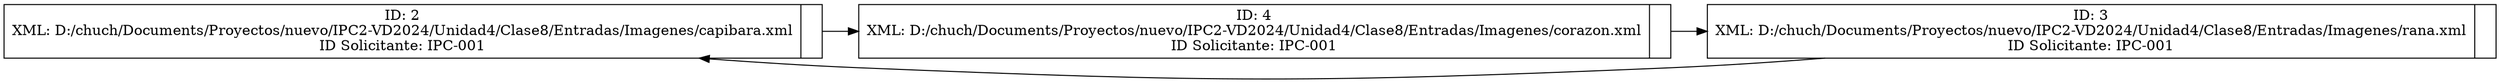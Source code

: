 digraph G {
    rankdir=LR;
    node[shape=record, height=.1]
nodo0[label="{ID: 2\nXML: D:/chuch/Documents/Proyectos/nuevo/IPC2-VD2024/Unidad4/Clase8/Entradas/Imagenes/capibara.xml\nID Solicitante: IPC-001|<f1>}"];
nodo1[label="{ID: 4\nXML: D:/chuch/Documents/Proyectos/nuevo/IPC2-VD2024/Unidad4/Clase8/Entradas/Imagenes/corazon.xml\nID Solicitante: IPC-001|<f1>}"];
nodo2[label="{ID: 3\nXML: D:/chuch/Documents/Proyectos/nuevo/IPC2-VD2024/Unidad4/Clase8/Entradas/Imagenes/rana.xml\nID Solicitante: IPC-001|<f1>}"];
nodo0 -> nodo1;
nodo1 -> nodo2;
nodo2 -> nodo0[constraint=false];
}